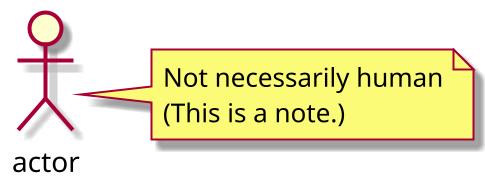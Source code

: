 @startuml
scale 2
skin rose

:actor:

note right of actor : Not necessarily human\n(This is a note.)

@enduml
